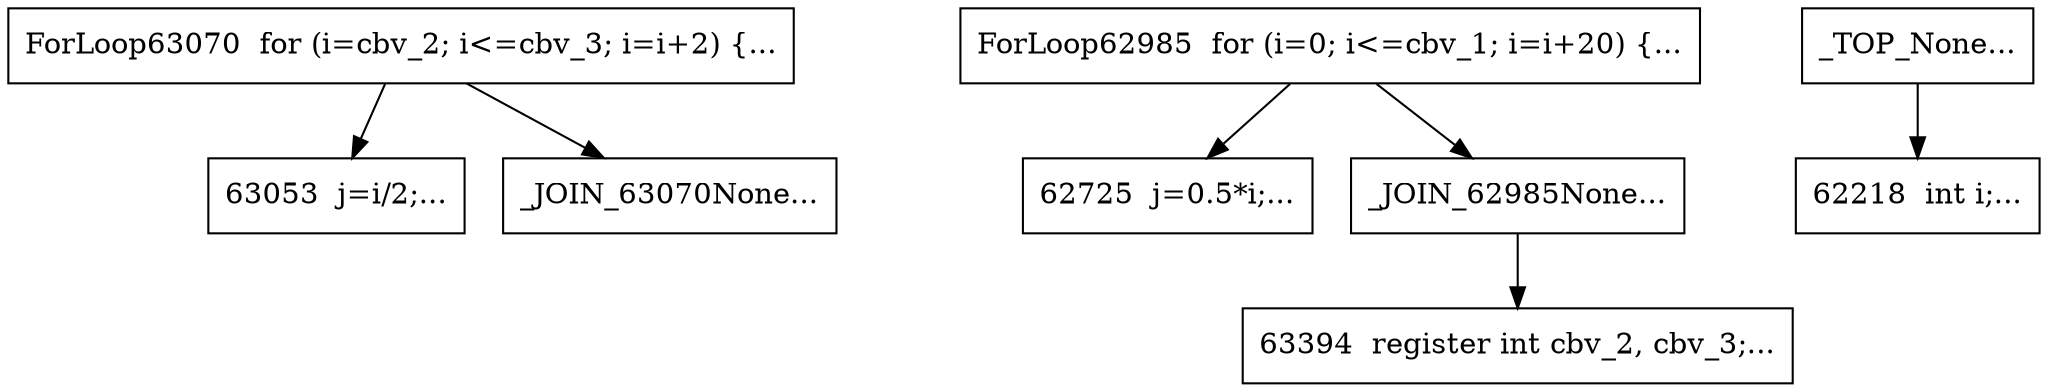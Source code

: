 digraph CFG {
	63053 [label="63053  j=i/2;...",shape=box];
	_JOIN_63070 [label="_JOIN_63070None...",shape=box];
	62725 [label="62725  j=0.5*i;...",shape=box];
	62218 [label="62218  int i;...",shape=box];
	ForLoop62985 [label="ForLoop62985  for (i=0; i<=cbv_1; i=i+20) {...",shape=box];
	ForLoop62985 -> 62725;
	ForLoop62985 -> _JOIN_62985;
	63394 [label="63394  register int cbv_2, cbv_3;...",shape=box];
	ForLoop63070 [label="ForLoop63070  for (i=cbv_2; i<=cbv_3; i=i+2) {...",shape=box];
	ForLoop63070 -> 63053;
	ForLoop63070 -> _JOIN_63070;
	_TOP_ [label="_TOP_None...",shape=box];
	_TOP_ -> 62218;
	_JOIN_62985 [label="_JOIN_62985None...",shape=box];
	_JOIN_62985 -> 63394;

}
